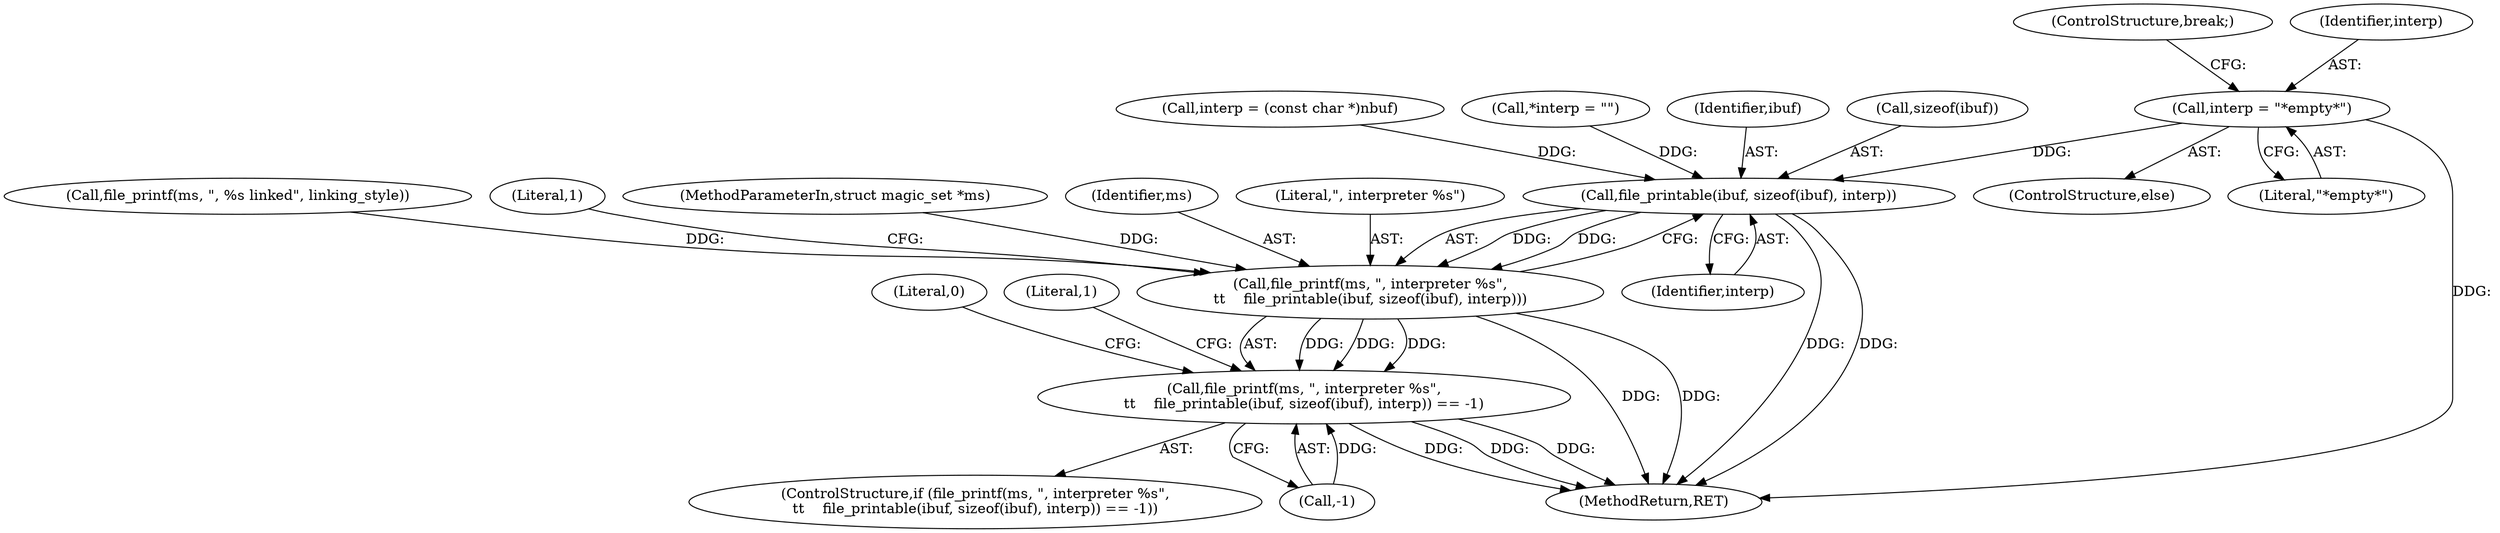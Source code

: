 digraph "0_file_ce90e05774dd77d86cfc8dfa6da57b32816841c4_4@pointer" {
"1000289" [label="(Call,interp = \"*empty*\")"];
"1000348" [label="(Call,file_printable(ibuf, sizeof(ibuf), interp))"];
"1000345" [label="(Call,file_printf(ms, \", interpreter %s\",\n\t\t    file_printable(ibuf, sizeof(ibuf), interp)))"];
"1000344" [label="(Call,file_printf(ms, \", interpreter %s\",\n\t\t    file_printable(ibuf, sizeof(ibuf), interp)) == -1)"];
"1000283" [label="(Call,interp = (const char *)nbuf)"];
"1000288" [label="(ControlStructure,else)"];
"1000330" [label="(Call,file_printf(ms, \", %s linked\", linking_style))"];
"1000289" [label="(Call,interp = \"*empty*\")"];
"1000359" [label="(Literal,0)"];
"1000348" [label="(Call,file_printable(ibuf, sizeof(ibuf), interp))"];
"1000291" [label="(Literal,\"*empty*\")"];
"1000343" [label="(ControlStructure,if (file_printf(ms, \", interpreter %s\",\n\t\t    file_printable(ibuf, sizeof(ibuf), interp)) == -1))"];
"1000354" [label="(Literal,1)"];
"1000292" [label="(ControlStructure,break;)"];
"1000357" [label="(Literal,1)"];
"1000344" [label="(Call,file_printf(ms, \", interpreter %s\",\n\t\t    file_printable(ibuf, sizeof(ibuf), interp)) == -1)"];
"1000126" [label="(Call,*interp = \"\")"];
"1000345" [label="(Call,file_printf(ms, \", interpreter %s\",\n\t\t    file_printable(ibuf, sizeof(ibuf), interp)))"];
"1000107" [label="(MethodParameterIn,struct magic_set *ms)"];
"1000290" [label="(Identifier,interp)"];
"1000352" [label="(Identifier,interp)"];
"1000346" [label="(Identifier,ms)"];
"1000349" [label="(Identifier,ibuf)"];
"1000350" [label="(Call,sizeof(ibuf))"];
"1000360" [label="(MethodReturn,RET)"];
"1000353" [label="(Call,-1)"];
"1000347" [label="(Literal,\", interpreter %s\")"];
"1000289" -> "1000288"  [label="AST: "];
"1000289" -> "1000291"  [label="CFG: "];
"1000290" -> "1000289"  [label="AST: "];
"1000291" -> "1000289"  [label="AST: "];
"1000292" -> "1000289"  [label="CFG: "];
"1000289" -> "1000360"  [label="DDG: "];
"1000289" -> "1000348"  [label="DDG: "];
"1000348" -> "1000345"  [label="AST: "];
"1000348" -> "1000352"  [label="CFG: "];
"1000349" -> "1000348"  [label="AST: "];
"1000350" -> "1000348"  [label="AST: "];
"1000352" -> "1000348"  [label="AST: "];
"1000345" -> "1000348"  [label="CFG: "];
"1000348" -> "1000360"  [label="DDG: "];
"1000348" -> "1000360"  [label="DDG: "];
"1000348" -> "1000345"  [label="DDG: "];
"1000348" -> "1000345"  [label="DDG: "];
"1000283" -> "1000348"  [label="DDG: "];
"1000126" -> "1000348"  [label="DDG: "];
"1000345" -> "1000344"  [label="AST: "];
"1000346" -> "1000345"  [label="AST: "];
"1000347" -> "1000345"  [label="AST: "];
"1000354" -> "1000345"  [label="CFG: "];
"1000345" -> "1000360"  [label="DDG: "];
"1000345" -> "1000360"  [label="DDG: "];
"1000345" -> "1000344"  [label="DDG: "];
"1000345" -> "1000344"  [label="DDG: "];
"1000345" -> "1000344"  [label="DDG: "];
"1000330" -> "1000345"  [label="DDG: "];
"1000107" -> "1000345"  [label="DDG: "];
"1000344" -> "1000343"  [label="AST: "];
"1000344" -> "1000353"  [label="CFG: "];
"1000353" -> "1000344"  [label="AST: "];
"1000357" -> "1000344"  [label="CFG: "];
"1000359" -> "1000344"  [label="CFG: "];
"1000344" -> "1000360"  [label="DDG: "];
"1000344" -> "1000360"  [label="DDG: "];
"1000344" -> "1000360"  [label="DDG: "];
"1000353" -> "1000344"  [label="DDG: "];
}
